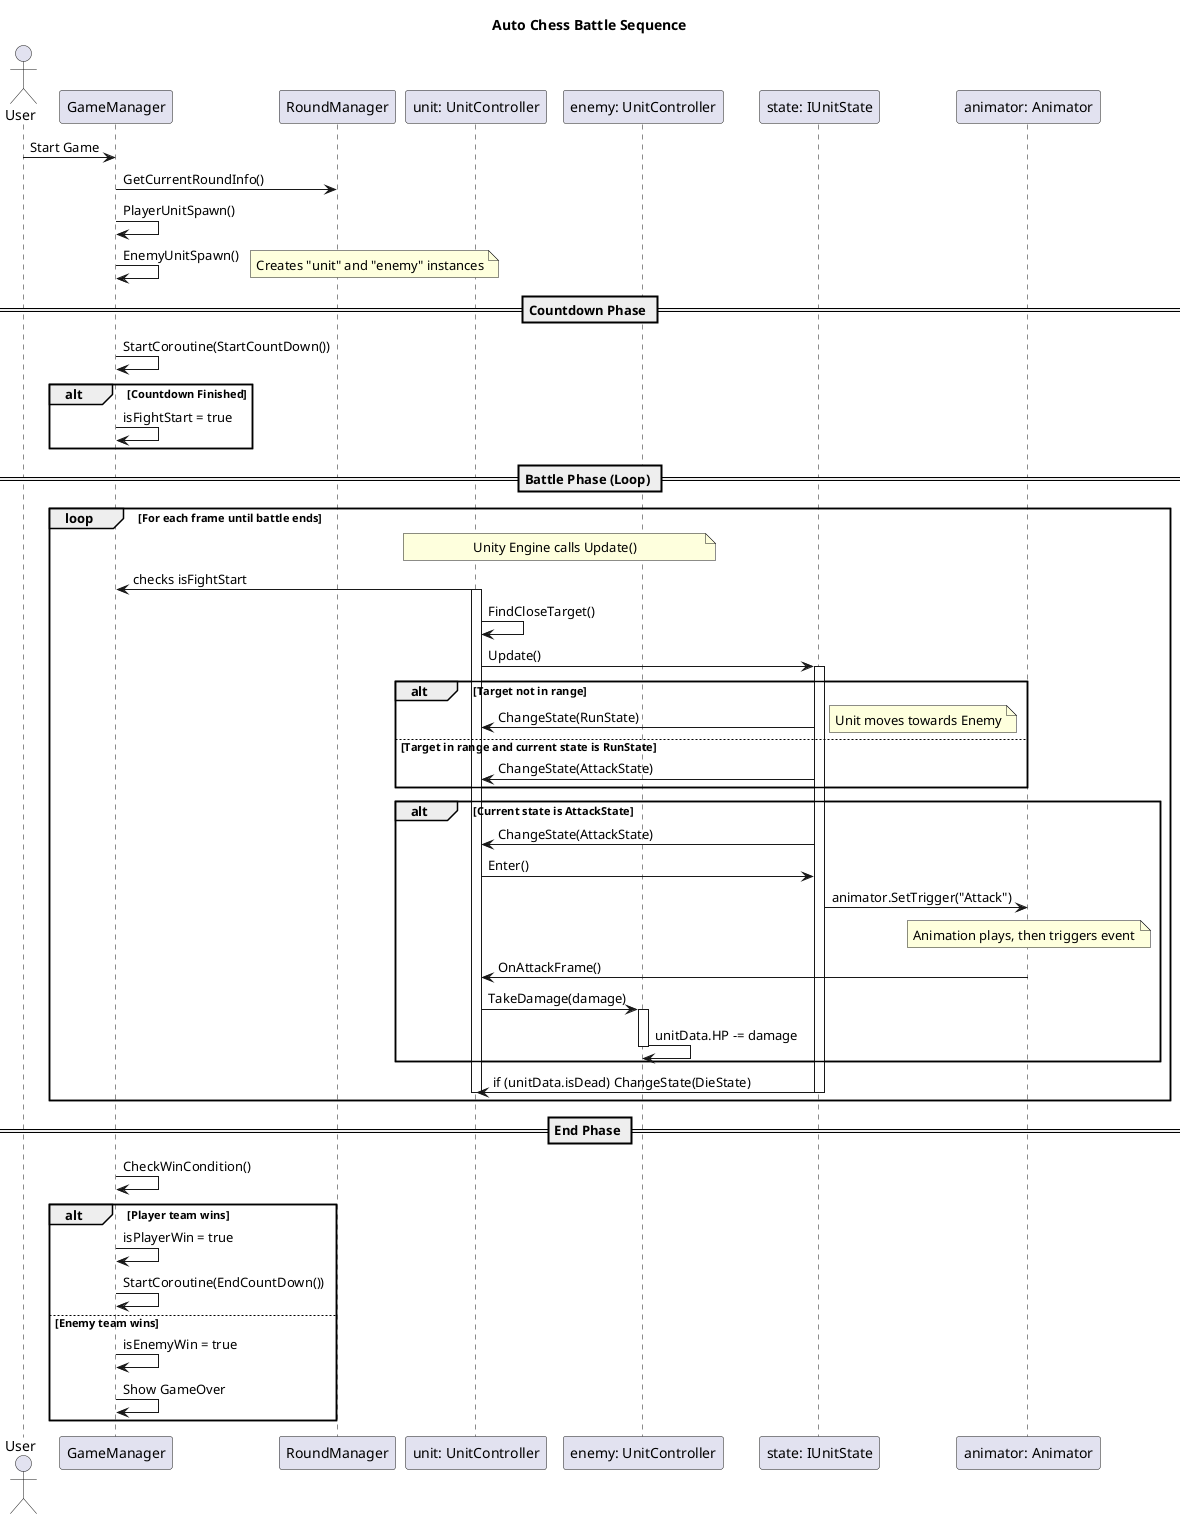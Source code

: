 @startuml
title Auto Chess Battle Sequence

actor User
participant GameManager
participant RoundManager
participant "unit: UnitController" as Unit
participant "enemy: UnitController" as Enemy
participant "state: IUnitState" as State
participant "animator: Animator" as Animator

skinparam participant {
    BackgroundColor LightBlue
    BorderColor Blue
}

skinparam actor {
    BackgroundColor LightGreen
    BorderColor Green
}

User -> GameManager: Start Game
GameManager -> RoundManager: GetCurrentRoundInfo()
GameManager -> GameManager: PlayerUnitSpawn()
GameManager -> GameManager: EnemyUnitSpawn()
note right: Creates "unit" and "enemy" instances

== Countdown Phase ==
GameManager -> GameManager: StartCoroutine(StartCountDown())
alt Countdown Finished
    GameManager -> GameManager: isFightStart = true
end

== Battle Phase (Loop) ==
loop For each frame until battle ends
    note over Unit, Enemy: Unity Engine calls Update()

    Unit -> GameManager: checks isFightStart
    activate Unit

    Unit -> Unit: FindCloseTarget()
    Unit -> State: Update()
    activate State

    alt Target not in range
        State -> Unit: ChangeState(RunState)
        note right: Unit moves towards Enemy
    else Target in range and current state is RunState
        State -> Unit: ChangeState(AttackState)
    end

    alt Current state is AttackState
        State -> Unit: ChangeState(AttackState)
        Unit -> State: Enter()
        State -> Animator: animator.SetTrigger("Attack")
        
        note over Animator: Animation plays, then triggers event
        Animator -> Unit: OnAttackFrame()
        
        Unit -> Enemy: TakeDamage(damage)
        activate Enemy
        Enemy -> Enemy: unitData.HP -= damage
        deactivate Enemy
    end
    
    State -> Unit: if (unitData.isDead) ChangeState(DieState)
    deactivate State
    deactivate Unit
end

== End Phase ==
GameManager -> GameManager: CheckWinCondition()
alt Player team wins
    GameManager -> GameManager: isPlayerWin = true
    GameManager -> GameManager: StartCoroutine(EndCountDown())
else Enemy team wins
    GameManager -> GameManager: isEnemyWin = true
    GameManager -> GameManager: Show GameOver
end

@enduml
